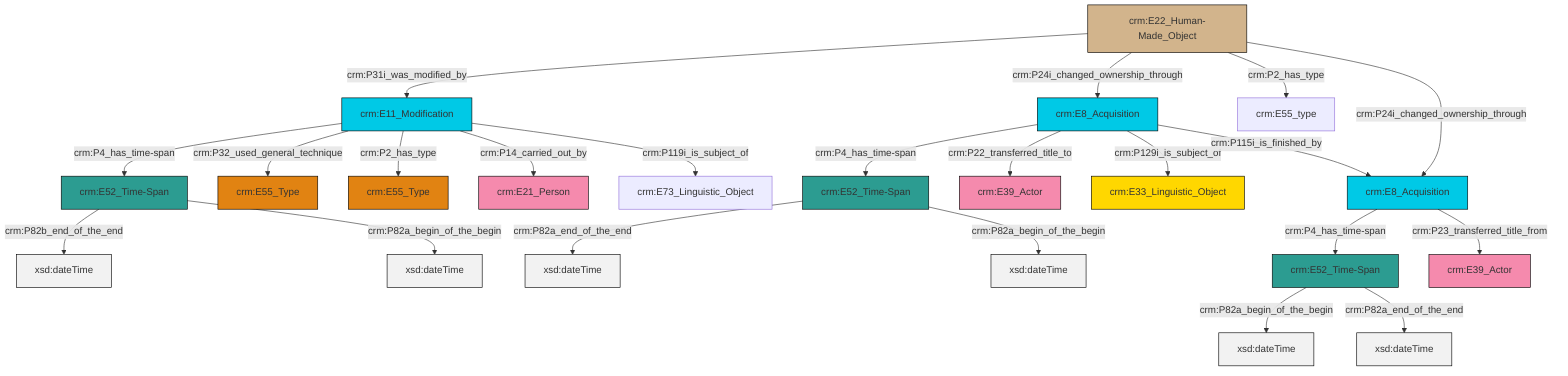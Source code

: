 graph TD
classDef Literal fill:#f2f2f2,stroke:#000000;
classDef CRM_Entity fill:#FFFFFF,stroke:#000000;
classDef Temporal_Entity fill:#00C9E6, stroke:#000000;
classDef Type fill:#E18312, stroke:#000000;
classDef Time-Span fill:#2C9C91, stroke:#000000;
classDef Appellation fill:#FFEB7F, stroke:#000000;
classDef Place fill:#008836, stroke:#000000;
classDef Persistent_Item fill:#B266B2, stroke:#000000;
classDef Conceptual_Object fill:#FFD700, stroke:#000000;
classDef Physical_Thing fill:#D2B48C, stroke:#000000;
classDef Actor fill:#f58aad, stroke:#000000;
classDef PC_Classes fill:#4ce600, stroke:#000000;
classDef Multi fill:#cccccc,stroke:#000000;

2["crm:E22_Human-Made_Object"]:::Physical_Thing -->|crm:P31i_was_modified_by| 3["crm:E11_Modification"]:::Temporal_Entity
6["crm:E52_Time-Span"]:::Time-Span -->|crm:P82a_begin_of_the_begin| 7[xsd:dateTime]:::Literal
10["crm:E8_Acquisition"]:::Temporal_Entity -->|crm:P4_has_time-span| 11["crm:E52_Time-Span"]:::Time-Span
12["crm:E8_Acquisition"]:::Temporal_Entity -->|crm:P4_has_time-span| 6["crm:E52_Time-Span"]:::Time-Span
3["crm:E11_Modification"]:::Temporal_Entity -->|crm:P4_has_time-span| 0["crm:E52_Time-Span"]:::Time-Span
10["crm:E8_Acquisition"]:::Temporal_Entity -->|crm:P22_transferred_title_to| 4["crm:E39_Actor"]:::Actor
10["crm:E8_Acquisition"]:::Temporal_Entity -->|crm:P129i_is_subject_of| 14["crm:E33_Linguistic_Object"]:::Conceptual_Object
2["crm:E22_Human-Made_Object"]:::Physical_Thing -->|crm:P24i_changed_ownership_through| 10["crm:E8_Acquisition"]:::Temporal_Entity
10["crm:E8_Acquisition"]:::Temporal_Entity -->|crm:P115i_is_finished_by| 12["crm:E8_Acquisition"]:::Temporal_Entity
2["crm:E22_Human-Made_Object"]:::Physical_Thing -->|crm:P2_has_type| 22["crm:E55_type"]:::Default
0["crm:E52_Time-Span"]:::Time-Span -->|crm:P82b_end_of_the_end| 25[xsd:dateTime]:::Literal
12["crm:E8_Acquisition"]:::Temporal_Entity -->|crm:P23_transferred_title_from| 15["crm:E39_Actor"]:::Actor
3["crm:E11_Modification"]:::Temporal_Entity -->|crm:P32_used_general_technique| 8["crm:E55_Type"]:::Type
11["crm:E52_Time-Span"]:::Time-Span -->|crm:P82a_end_of_the_end| 27[xsd:dateTime]:::Literal
0["crm:E52_Time-Span"]:::Time-Span -->|crm:P82a_begin_of_the_begin| 31[xsd:dateTime]:::Literal
3["crm:E11_Modification"]:::Temporal_Entity -->|crm:P2_has_type| 23["crm:E55_Type"]:::Type
6["crm:E52_Time-Span"]:::Time-Span -->|crm:P82a_end_of_the_end| 32[xsd:dateTime]:::Literal
3["crm:E11_Modification"]:::Temporal_Entity -->|crm:P14_carried_out_by| 20["crm:E21_Person"]:::Actor
11["crm:E52_Time-Span"]:::Time-Span -->|crm:P82a_begin_of_the_begin| 35[xsd:dateTime]:::Literal
3["crm:E11_Modification"]:::Temporal_Entity -->|crm:P119i_is_subject_of| 18["crm:E73_Linguistic_Object"]:::Default
2["crm:E22_Human-Made_Object"]:::Physical_Thing -->|crm:P24i_changed_ownership_through| 12["crm:E8_Acquisition"]:::Temporal_Entity